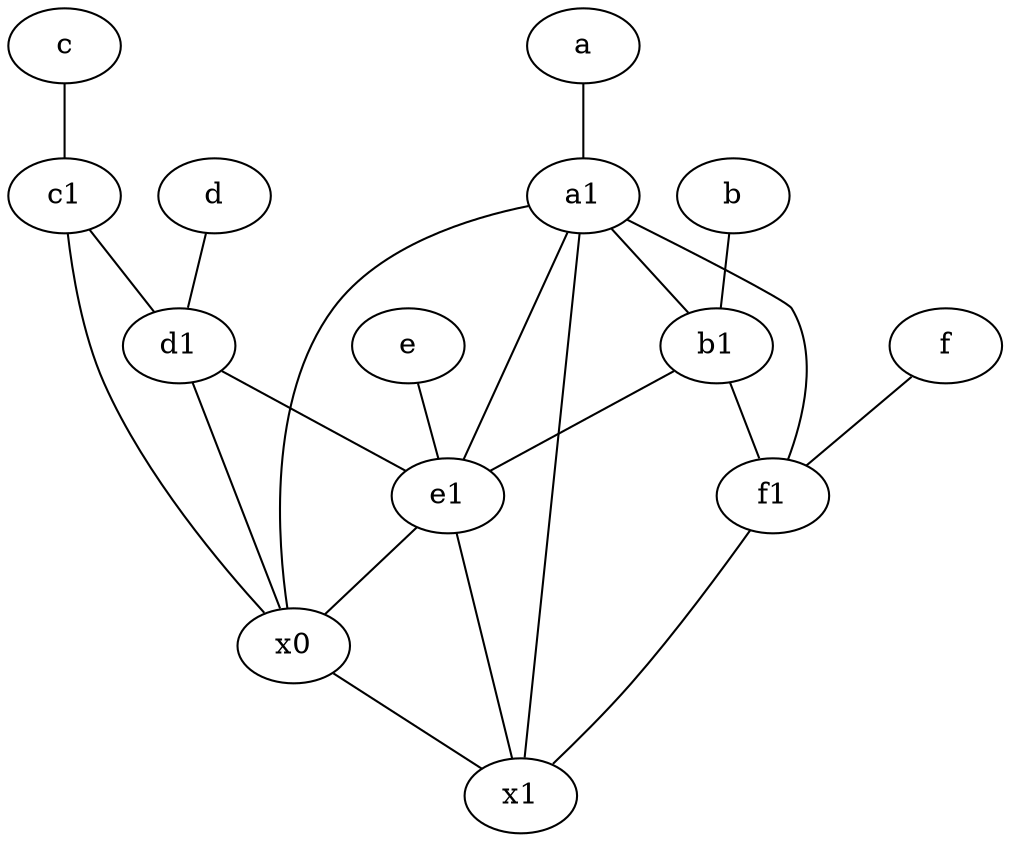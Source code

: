 graph {
	node [labelfontsize=50]
	x1 [labelfontsize=50]
	d1 [labelfontsize=50 pos="3,5!"]
	d [labelfontsize=50 pos="2,5!"]
	x0 [labelfontsize=50]
	a1 [labelfontsize=50 pos="8,3!"]
	f1 [labelfontsize=50 pos="3,8!"]
	b1 [labelfontsize=50 pos="9,4!"]
	b [labelfontsize=50 pos="10,4!"]
	a [labelfontsize=50 pos="8,2!"]
	f [labelfontsize=50 pos="3,9!"]
	e1 [labelfontsize=50 pos="7,7!"]
	c1 [labelfontsize=50 pos="4.5,3!"]
	e [labelfontsize=50 pos="7,9!"]
	c [labelfontsize=50 pos="4.5,2!"]
	a1 -- e1
	f1 -- x1
	d -- d1
	d1 -- x0
	e1 -- x0
	a1 -- b1
	a1 -- x0
	c1 -- d1
	d1 -- e1
	a1 -- f1
	c1 -- x0
	a -- a1
	c -- c1
	a1 -- x1
	x0 -- x1
	b1 -- e1
	b -- b1
	b1 -- f1
	e1 -- x1
	f -- f1
	e -- e1
}
